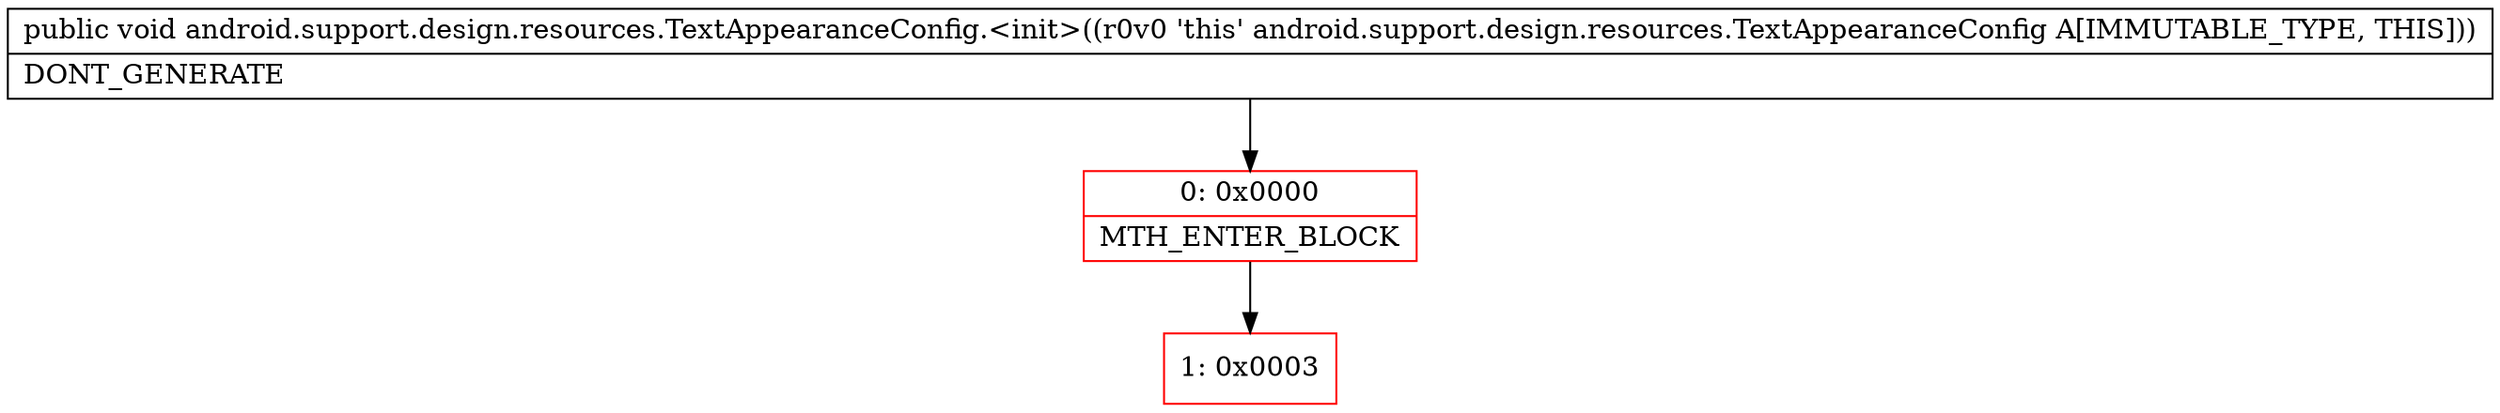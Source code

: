 digraph "CFG forandroid.support.design.resources.TextAppearanceConfig.\<init\>()V" {
subgraph cluster_Region_1803659807 {
label = "R(0)";
node [shape=record,color=blue];
}
Node_0 [shape=record,color=red,label="{0\:\ 0x0000|MTH_ENTER_BLOCK\l}"];
Node_1 [shape=record,color=red,label="{1\:\ 0x0003}"];
MethodNode[shape=record,label="{public void android.support.design.resources.TextAppearanceConfig.\<init\>((r0v0 'this' android.support.design.resources.TextAppearanceConfig A[IMMUTABLE_TYPE, THIS]))  | DONT_GENERATE\l}"];
MethodNode -> Node_0;
Node_0 -> Node_1;
}

